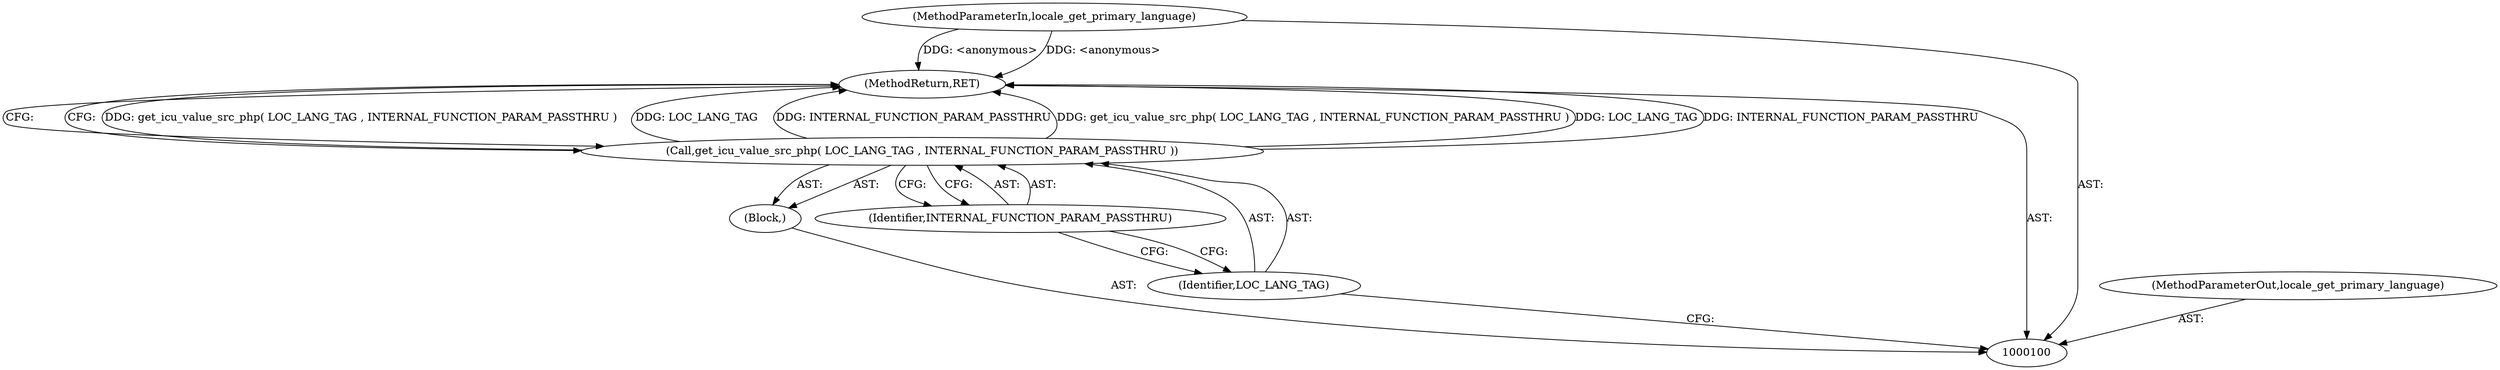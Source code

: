 digraph "0_php-src_97eff7eb57fc2320c267a949cffd622c38712484?w=1_1" {
"1000106" [label="(MethodReturn,RET)"];
"1000101" [label="(MethodParameterIn,locale_get_primary_language)"];
"1000117" [label="(MethodParameterOut,locale_get_primary_language)"];
"1000102" [label="(Block,)"];
"1000103" [label="(Call,get_icu_value_src_php( LOC_LANG_TAG , INTERNAL_FUNCTION_PARAM_PASSTHRU ))"];
"1000104" [label="(Identifier,LOC_LANG_TAG)"];
"1000105" [label="(Identifier,INTERNAL_FUNCTION_PARAM_PASSTHRU)"];
"1000106" -> "1000100"  [label="AST: "];
"1000106" -> "1000103"  [label="CFG: "];
"1000103" -> "1000106"  [label="DDG: get_icu_value_src_php( LOC_LANG_TAG , INTERNAL_FUNCTION_PARAM_PASSTHRU )"];
"1000103" -> "1000106"  [label="DDG: LOC_LANG_TAG"];
"1000103" -> "1000106"  [label="DDG: INTERNAL_FUNCTION_PARAM_PASSTHRU"];
"1000101" -> "1000106"  [label="DDG: <anonymous>"];
"1000101" -> "1000100"  [label="AST: "];
"1000101" -> "1000106"  [label="DDG: <anonymous>"];
"1000117" -> "1000100"  [label="AST: "];
"1000102" -> "1000100"  [label="AST: "];
"1000103" -> "1000102"  [label="AST: "];
"1000103" -> "1000102"  [label="AST: "];
"1000103" -> "1000105"  [label="CFG: "];
"1000104" -> "1000103"  [label="AST: "];
"1000105" -> "1000103"  [label="AST: "];
"1000106" -> "1000103"  [label="CFG: "];
"1000103" -> "1000106"  [label="DDG: get_icu_value_src_php( LOC_LANG_TAG , INTERNAL_FUNCTION_PARAM_PASSTHRU )"];
"1000103" -> "1000106"  [label="DDG: LOC_LANG_TAG"];
"1000103" -> "1000106"  [label="DDG: INTERNAL_FUNCTION_PARAM_PASSTHRU"];
"1000104" -> "1000103"  [label="AST: "];
"1000104" -> "1000100"  [label="CFG: "];
"1000105" -> "1000104"  [label="CFG: "];
"1000105" -> "1000103"  [label="AST: "];
"1000105" -> "1000104"  [label="CFG: "];
"1000103" -> "1000105"  [label="CFG: "];
}
